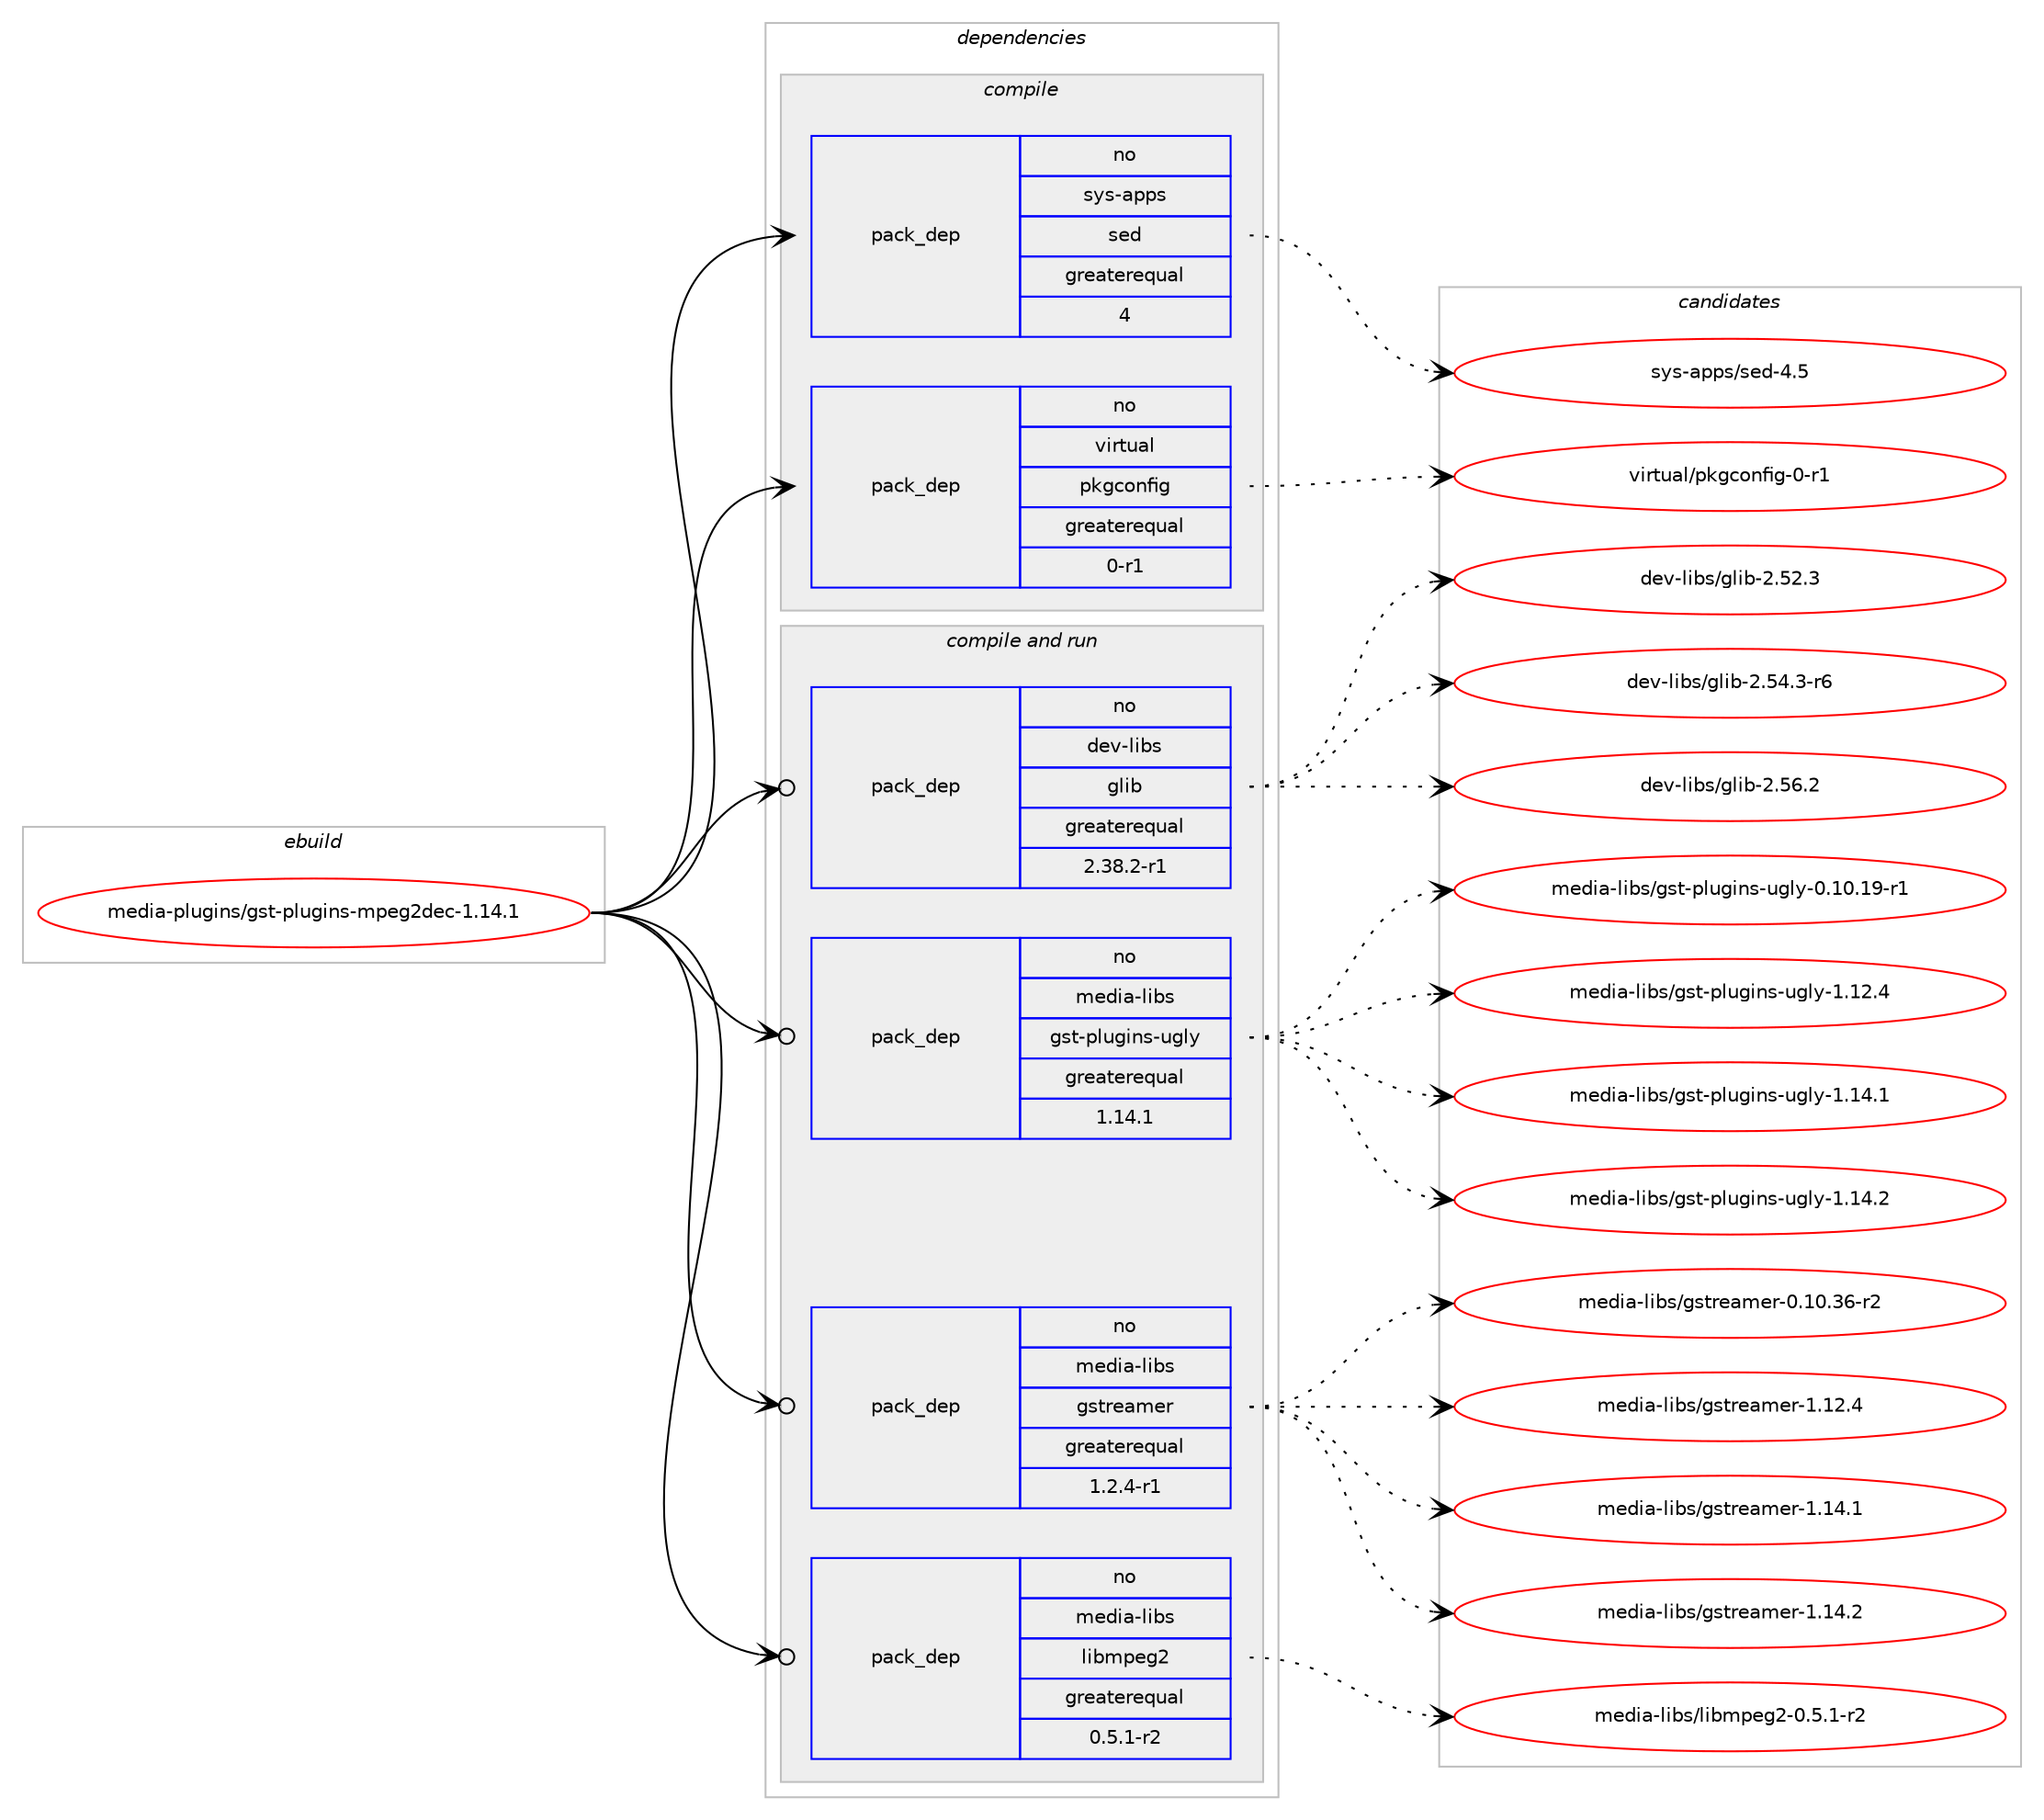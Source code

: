 digraph prolog {

# *************
# Graph options
# *************

newrank=true;
concentrate=true;
compound=true;
graph [rankdir=LR,fontname=Helvetica,fontsize=10,ranksep=1.5];#, ranksep=2.5, nodesep=0.2];
edge  [arrowhead=vee];
node  [fontname=Helvetica,fontsize=10];

# **********
# The ebuild
# **********

subgraph cluster_leftcol {
color=gray;
rank=same;
label=<<i>ebuild</i>>;
id [label="media-plugins/gst-plugins-mpeg2dec-1.14.1", color=red, width=4, href="../media-plugins/gst-plugins-mpeg2dec-1.14.1.svg"];
}

# ****************
# The dependencies
# ****************

subgraph cluster_midcol {
color=gray;
label=<<i>dependencies</i>>;
subgraph cluster_compile {
fillcolor="#eeeeee";
style=filled;
label=<<i>compile</i>>;
subgraph pack4039 {
dependency6135 [label=<<TABLE BORDER="0" CELLBORDER="1" CELLSPACING="0" CELLPADDING="4" WIDTH="220"><TR><TD ROWSPAN="6" CELLPADDING="30">pack_dep</TD></TR><TR><TD WIDTH="110">no</TD></TR><TR><TD>sys-apps</TD></TR><TR><TD>sed</TD></TR><TR><TD>greaterequal</TD></TR><TR><TD>4</TD></TR></TABLE>>, shape=none, color=blue];
}
id:e -> dependency6135:w [weight=20,style="solid",arrowhead="vee"];
subgraph pack4040 {
dependency6136 [label=<<TABLE BORDER="0" CELLBORDER="1" CELLSPACING="0" CELLPADDING="4" WIDTH="220"><TR><TD ROWSPAN="6" CELLPADDING="30">pack_dep</TD></TR><TR><TD WIDTH="110">no</TD></TR><TR><TD>virtual</TD></TR><TR><TD>pkgconfig</TD></TR><TR><TD>greaterequal</TD></TR><TR><TD>0-r1</TD></TR></TABLE>>, shape=none, color=blue];
}
id:e -> dependency6136:w [weight=20,style="solid",arrowhead="vee"];
}
subgraph cluster_compileandrun {
fillcolor="#eeeeee";
style=filled;
label=<<i>compile and run</i>>;
subgraph pack4041 {
dependency6137 [label=<<TABLE BORDER="0" CELLBORDER="1" CELLSPACING="0" CELLPADDING="4" WIDTH="220"><TR><TD ROWSPAN="6" CELLPADDING="30">pack_dep</TD></TR><TR><TD WIDTH="110">no</TD></TR><TR><TD>dev-libs</TD></TR><TR><TD>glib</TD></TR><TR><TD>greaterequal</TD></TR><TR><TD>2.38.2-r1</TD></TR></TABLE>>, shape=none, color=blue];
}
id:e -> dependency6137:w [weight=20,style="solid",arrowhead="odotvee"];
subgraph pack4042 {
dependency6138 [label=<<TABLE BORDER="0" CELLBORDER="1" CELLSPACING="0" CELLPADDING="4" WIDTH="220"><TR><TD ROWSPAN="6" CELLPADDING="30">pack_dep</TD></TR><TR><TD WIDTH="110">no</TD></TR><TR><TD>media-libs</TD></TR><TR><TD>gst-plugins-ugly</TD></TR><TR><TD>greaterequal</TD></TR><TR><TD>1.14.1</TD></TR></TABLE>>, shape=none, color=blue];
}
id:e -> dependency6138:w [weight=20,style="solid",arrowhead="odotvee"];
subgraph pack4043 {
dependency6139 [label=<<TABLE BORDER="0" CELLBORDER="1" CELLSPACING="0" CELLPADDING="4" WIDTH="220"><TR><TD ROWSPAN="6" CELLPADDING="30">pack_dep</TD></TR><TR><TD WIDTH="110">no</TD></TR><TR><TD>media-libs</TD></TR><TR><TD>gstreamer</TD></TR><TR><TD>greaterequal</TD></TR><TR><TD>1.2.4-r1</TD></TR></TABLE>>, shape=none, color=blue];
}
id:e -> dependency6139:w [weight=20,style="solid",arrowhead="odotvee"];
subgraph pack4044 {
dependency6140 [label=<<TABLE BORDER="0" CELLBORDER="1" CELLSPACING="0" CELLPADDING="4" WIDTH="220"><TR><TD ROWSPAN="6" CELLPADDING="30">pack_dep</TD></TR><TR><TD WIDTH="110">no</TD></TR><TR><TD>media-libs</TD></TR><TR><TD>libmpeg2</TD></TR><TR><TD>greaterequal</TD></TR><TR><TD>0.5.1-r2</TD></TR></TABLE>>, shape=none, color=blue];
}
id:e -> dependency6140:w [weight=20,style="solid",arrowhead="odotvee"];
}
subgraph cluster_run {
fillcolor="#eeeeee";
style=filled;
label=<<i>run</i>>;
}
}

# **************
# The candidates
# **************

subgraph cluster_choices {
rank=same;
color=gray;
label=<<i>candidates</i>>;

subgraph choice4039 {
color=black;
nodesep=1;
choice11512111545971121121154711510110045524653 [label="sys-apps/sed-4.5", color=red, width=4,href="../sys-apps/sed-4.5.svg"];
dependency6135:e -> choice11512111545971121121154711510110045524653:w [style=dotted,weight="100"];
}
subgraph choice4040 {
color=black;
nodesep=1;
choice11810511411611797108471121071039911111010210510345484511449 [label="virtual/pkgconfig-0-r1", color=red, width=4,href="../virtual/pkgconfig-0-r1.svg"];
dependency6136:e -> choice11810511411611797108471121071039911111010210510345484511449:w [style=dotted,weight="100"];
}
subgraph choice4041 {
color=black;
nodesep=1;
choice1001011184510810598115471031081059845504653504651 [label="dev-libs/glib-2.52.3", color=red, width=4,href="../dev-libs/glib-2.52.3.svg"];
choice10010111845108105981154710310810598455046535246514511454 [label="dev-libs/glib-2.54.3-r6", color=red, width=4,href="../dev-libs/glib-2.54.3-r6.svg"];
choice1001011184510810598115471031081059845504653544650 [label="dev-libs/glib-2.56.2", color=red, width=4,href="../dev-libs/glib-2.56.2.svg"];
dependency6137:e -> choice1001011184510810598115471031081059845504653504651:w [style=dotted,weight="100"];
dependency6137:e -> choice10010111845108105981154710310810598455046535246514511454:w [style=dotted,weight="100"];
dependency6137:e -> choice1001011184510810598115471031081059845504653544650:w [style=dotted,weight="100"];
}
subgraph choice4042 {
color=black;
nodesep=1;
choice10910110010597451081059811547103115116451121081171031051101154511710310812145484649484649574511449 [label="media-libs/gst-plugins-ugly-0.10.19-r1", color=red, width=4,href="../media-libs/gst-plugins-ugly-0.10.19-r1.svg"];
choice10910110010597451081059811547103115116451121081171031051101154511710310812145494649504652 [label="media-libs/gst-plugins-ugly-1.12.4", color=red, width=4,href="../media-libs/gst-plugins-ugly-1.12.4.svg"];
choice10910110010597451081059811547103115116451121081171031051101154511710310812145494649524649 [label="media-libs/gst-plugins-ugly-1.14.1", color=red, width=4,href="../media-libs/gst-plugins-ugly-1.14.1.svg"];
choice10910110010597451081059811547103115116451121081171031051101154511710310812145494649524650 [label="media-libs/gst-plugins-ugly-1.14.2", color=red, width=4,href="../media-libs/gst-plugins-ugly-1.14.2.svg"];
dependency6138:e -> choice10910110010597451081059811547103115116451121081171031051101154511710310812145484649484649574511449:w [style=dotted,weight="100"];
dependency6138:e -> choice10910110010597451081059811547103115116451121081171031051101154511710310812145494649504652:w [style=dotted,weight="100"];
dependency6138:e -> choice10910110010597451081059811547103115116451121081171031051101154511710310812145494649524649:w [style=dotted,weight="100"];
dependency6138:e -> choice10910110010597451081059811547103115116451121081171031051101154511710310812145494649524650:w [style=dotted,weight="100"];
}
subgraph choice4043 {
color=black;
nodesep=1;
choice109101100105974510810598115471031151161141019710910111445484649484651544511450 [label="media-libs/gstreamer-0.10.36-r2", color=red, width=4,href="../media-libs/gstreamer-0.10.36-r2.svg"];
choice109101100105974510810598115471031151161141019710910111445494649504652 [label="media-libs/gstreamer-1.12.4", color=red, width=4,href="../media-libs/gstreamer-1.12.4.svg"];
choice109101100105974510810598115471031151161141019710910111445494649524649 [label="media-libs/gstreamer-1.14.1", color=red, width=4,href="../media-libs/gstreamer-1.14.1.svg"];
choice109101100105974510810598115471031151161141019710910111445494649524650 [label="media-libs/gstreamer-1.14.2", color=red, width=4,href="../media-libs/gstreamer-1.14.2.svg"];
dependency6139:e -> choice109101100105974510810598115471031151161141019710910111445484649484651544511450:w [style=dotted,weight="100"];
dependency6139:e -> choice109101100105974510810598115471031151161141019710910111445494649504652:w [style=dotted,weight="100"];
dependency6139:e -> choice109101100105974510810598115471031151161141019710910111445494649524649:w [style=dotted,weight="100"];
dependency6139:e -> choice109101100105974510810598115471031151161141019710910111445494649524650:w [style=dotted,weight="100"];
}
subgraph choice4044 {
color=black;
nodesep=1;
choice1091011001059745108105981154710810598109112101103504548465346494511450 [label="media-libs/libmpeg2-0.5.1-r2", color=red, width=4,href="../media-libs/libmpeg2-0.5.1-r2.svg"];
dependency6140:e -> choice1091011001059745108105981154710810598109112101103504548465346494511450:w [style=dotted,weight="100"];
}
}

}
